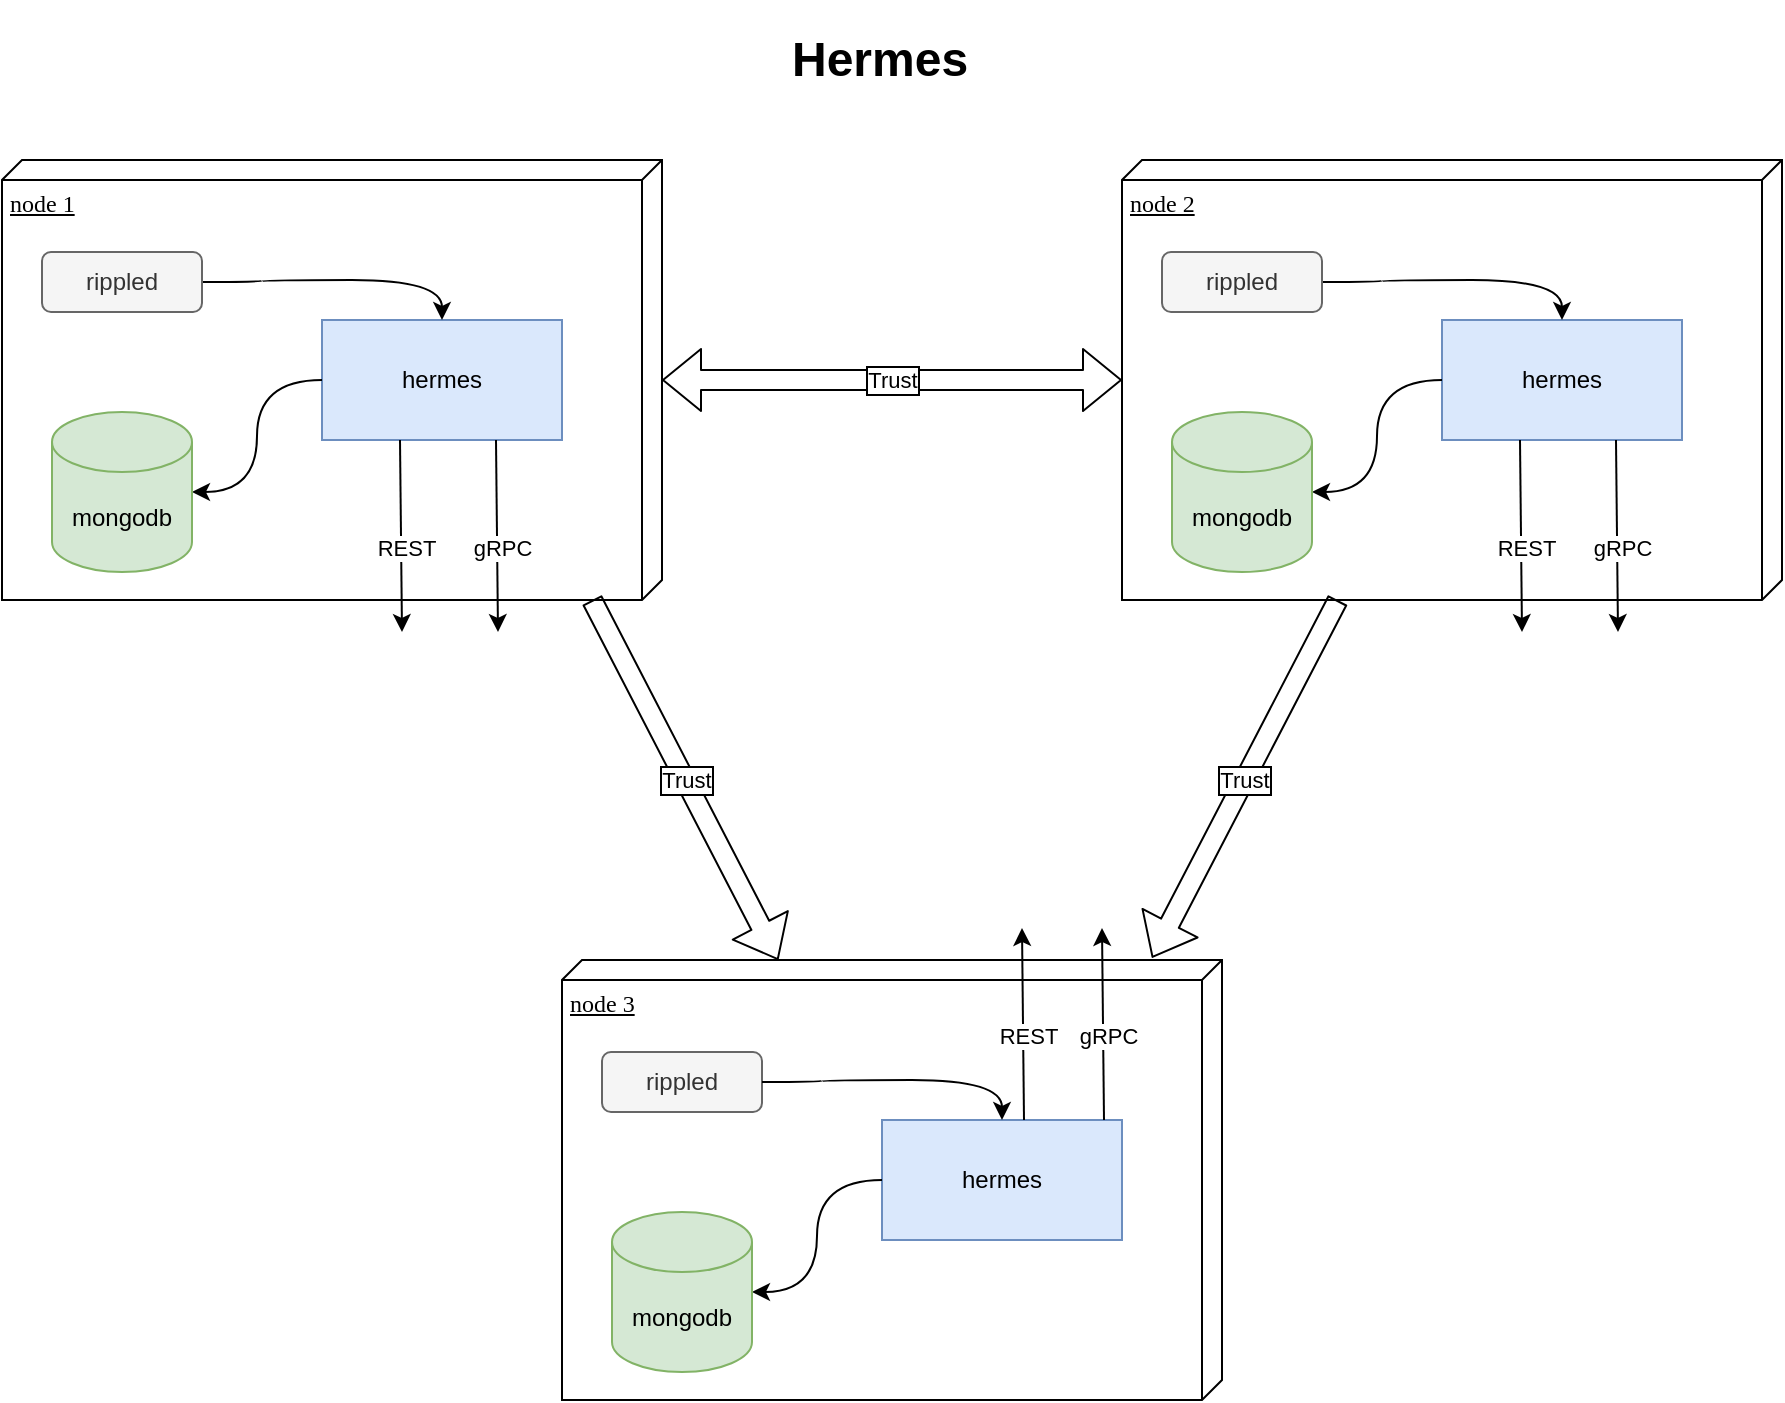 <mxfile version="20.2.5" type="device"><diagram name="Page-1" id="5f0bae14-7c28-e335-631c-24af17079c00"><mxGraphModel dx="2062" dy="1148" grid="1" gridSize="10" guides="1" tooltips="1" connect="1" arrows="1" fold="1" page="1" pageScale="1" pageWidth="1100" pageHeight="850" background="none" math="0" shadow="0"><root><mxCell id="0"/><mxCell id="1" parent="0"/><mxCell id="tYGitvPk__qUcJq6BxYg-1" value="&lt;h1&gt;Hermes&lt;br&gt;&lt;/h1&gt;" style="text;html=1;strokeColor=none;fillColor=none;spacing=5;spacingTop=-20;whiteSpace=wrap;overflow=hidden;rounded=0;" vertex="1" parent="1"><mxGeometry x="430" y="10" width="150" height="30" as="geometry"/></mxCell><mxCell id="tYGitvPk__qUcJq6BxYg-16" value="" style="group;" vertex="1" connectable="0" parent="1"><mxGeometry x="40" y="80" width="330" height="236" as="geometry"/></mxCell><mxCell id="39150e848f15840c-1" value="node 1" style="verticalAlign=top;align=left;spacingTop=8;spacingLeft=2;spacingRight=12;shape=cube;size=10;direction=south;fontStyle=4;html=1;rounded=0;shadow=0;comic=0;labelBackgroundColor=none;strokeWidth=1;fontFamily=Verdana;fontSize=12" parent="tYGitvPk__qUcJq6BxYg-16" vertex="1"><mxGeometry width="330" height="220" as="geometry"/></mxCell><mxCell id="tYGitvPk__qUcJq6BxYg-2" value="hermes" style="rounded=0;whiteSpace=wrap;html=1;fillColor=#dae8fc;strokeColor=#6c8ebf;" vertex="1" parent="tYGitvPk__qUcJq6BxYg-16"><mxGeometry x="160" y="80" width="120" height="60" as="geometry"/></mxCell><mxCell id="tYGitvPk__qUcJq6BxYg-6" style="edgeStyle=orthogonalEdgeStyle;curved=1;orthogonalLoop=1;jettySize=auto;html=1;fontFamily=Helvetica;startArrow=none;startFill=0;endArrow=classic;endFill=1;" edge="1" parent="tYGitvPk__qUcJq6BxYg-16" source="tYGitvPk__qUcJq6BxYg-3" target="tYGitvPk__qUcJq6BxYg-2"><mxGeometry relative="1" as="geometry"/></mxCell><mxCell id="tYGitvPk__qUcJq6BxYg-3" value="&lt;font face=&quot;Helvetica&quot;&gt;rippled&lt;/font&gt;" style="rounded=1;whiteSpace=wrap;html=1;fontFamily=Helvetica;fillColor=#f5f5f5;fontColor=#333333;strokeColor=#666666;" vertex="1" parent="tYGitvPk__qUcJq6BxYg-16"><mxGeometry x="20" y="46" width="80" height="30" as="geometry"/></mxCell><mxCell id="tYGitvPk__qUcJq6BxYg-5" value="" style="edgeStyle=orthogonalEdgeStyle;orthogonalLoop=1;jettySize=auto;html=1;fontFamily=Helvetica;curved=1;startArrow=classic;startFill=1;endArrow=none;endFill=0;" edge="1" parent="tYGitvPk__qUcJq6BxYg-16" source="tYGitvPk__qUcJq6BxYg-4" target="tYGitvPk__qUcJq6BxYg-2"><mxGeometry relative="1" as="geometry"/></mxCell><mxCell id="tYGitvPk__qUcJq6BxYg-4" value="mongodb" style="shape=cylinder3;whiteSpace=wrap;html=1;boundedLbl=1;backgroundOutline=1;size=15;fontFamily=Helvetica;fillColor=#d5e8d4;strokeColor=#82b366;" vertex="1" parent="tYGitvPk__qUcJq6BxYg-16"><mxGeometry x="25" y="126" width="70" height="80" as="geometry"/></mxCell><mxCell id="tYGitvPk__qUcJq6BxYg-7" value="" style="endArrow=classic;html=1;fontFamily=Helvetica;curved=1;labelBorderColor=#000000;" edge="1" parent="tYGitvPk__qUcJq6BxYg-16"><mxGeometry width="50" height="50" relative="1" as="geometry"><mxPoint x="199" y="140" as="sourcePoint"/><mxPoint x="200" y="236" as="targetPoint"/><Array as="points"/></mxGeometry></mxCell><mxCell id="tYGitvPk__qUcJq6BxYg-10" value="REST" style="edgeLabel;html=1;align=center;verticalAlign=middle;resizable=0;points=[];fontFamily=Helvetica;" vertex="1" connectable="0" parent="tYGitvPk__qUcJq6BxYg-7"><mxGeometry x="0.116" y="2" relative="1" as="geometry"><mxPoint as="offset"/></mxGeometry></mxCell><mxCell id="tYGitvPk__qUcJq6BxYg-14" value="" style="endArrow=classic;html=1;fontFamily=Helvetica;curved=1;labelBorderColor=#000000;" edge="1" parent="tYGitvPk__qUcJq6BxYg-16"><mxGeometry width="50" height="50" relative="1" as="geometry"><mxPoint x="247" y="140" as="sourcePoint"/><mxPoint x="248" y="236" as="targetPoint"/><Array as="points"/></mxGeometry></mxCell><mxCell id="tYGitvPk__qUcJq6BxYg-15" value="&lt;div&gt;gRPC&lt;/div&gt;" style="edgeLabel;html=1;align=center;verticalAlign=middle;resizable=0;points=[];fontFamily=Helvetica;" vertex="1" connectable="0" parent="tYGitvPk__qUcJq6BxYg-14"><mxGeometry x="0.116" y="2" relative="1" as="geometry"><mxPoint as="offset"/></mxGeometry></mxCell><mxCell id="tYGitvPk__qUcJq6BxYg-17" value="" style="group" vertex="1" connectable="0" parent="1"><mxGeometry x="600" y="80" width="330" height="236" as="geometry"/></mxCell><mxCell id="tYGitvPk__qUcJq6BxYg-18" value="node 2" style="verticalAlign=top;align=left;spacingTop=8;spacingLeft=2;spacingRight=12;shape=cube;size=10;direction=south;fontStyle=4;html=1;rounded=0;shadow=0;comic=0;labelBackgroundColor=none;strokeWidth=1;fontFamily=Verdana;fontSize=12" vertex="1" parent="tYGitvPk__qUcJq6BxYg-17"><mxGeometry width="330" height="220" as="geometry"/></mxCell><mxCell id="tYGitvPk__qUcJq6BxYg-19" value="hermes" style="rounded=0;whiteSpace=wrap;html=1;fillColor=#dae8fc;strokeColor=#6c8ebf;" vertex="1" parent="tYGitvPk__qUcJq6BxYg-17"><mxGeometry x="160" y="80" width="120" height="60" as="geometry"/></mxCell><mxCell id="tYGitvPk__qUcJq6BxYg-20" style="edgeStyle=orthogonalEdgeStyle;curved=1;orthogonalLoop=1;jettySize=auto;html=1;fontFamily=Helvetica;startArrow=none;startFill=0;endArrow=classic;endFill=1;" edge="1" parent="tYGitvPk__qUcJq6BxYg-17" source="tYGitvPk__qUcJq6BxYg-21" target="tYGitvPk__qUcJq6BxYg-19"><mxGeometry relative="1" as="geometry"/></mxCell><mxCell id="tYGitvPk__qUcJq6BxYg-21" value="&lt;font face=&quot;Helvetica&quot;&gt;rippled&lt;/font&gt;" style="rounded=1;whiteSpace=wrap;html=1;fontFamily=Helvetica;fillColor=#f5f5f5;fontColor=#333333;strokeColor=#666666;" vertex="1" parent="tYGitvPk__qUcJq6BxYg-17"><mxGeometry x="20" y="46" width="80" height="30" as="geometry"/></mxCell><mxCell id="tYGitvPk__qUcJq6BxYg-22" value="" style="edgeStyle=orthogonalEdgeStyle;orthogonalLoop=1;jettySize=auto;html=1;fontFamily=Helvetica;curved=1;startArrow=classic;startFill=1;endArrow=none;endFill=0;" edge="1" parent="tYGitvPk__qUcJq6BxYg-17" source="tYGitvPk__qUcJq6BxYg-23" target="tYGitvPk__qUcJq6BxYg-19"><mxGeometry relative="1" as="geometry"/></mxCell><mxCell id="tYGitvPk__qUcJq6BxYg-23" value="mongodb" style="shape=cylinder3;whiteSpace=wrap;html=1;boundedLbl=1;backgroundOutline=1;size=15;fontFamily=Helvetica;fillColor=#d5e8d4;strokeColor=#82b366;" vertex="1" parent="tYGitvPk__qUcJq6BxYg-17"><mxGeometry x="25" y="126" width="70" height="80" as="geometry"/></mxCell><mxCell id="tYGitvPk__qUcJq6BxYg-24" value="" style="endArrow=classic;html=1;fontFamily=Helvetica;curved=1;labelBorderColor=#000000;" edge="1" parent="tYGitvPk__qUcJq6BxYg-17"><mxGeometry width="50" height="50" relative="1" as="geometry"><mxPoint x="199" y="140" as="sourcePoint"/><mxPoint x="200" y="236" as="targetPoint"/><Array as="points"/></mxGeometry></mxCell><mxCell id="tYGitvPk__qUcJq6BxYg-25" value="REST" style="edgeLabel;html=1;align=center;verticalAlign=middle;resizable=0;points=[];fontFamily=Helvetica;" vertex="1" connectable="0" parent="tYGitvPk__qUcJq6BxYg-24"><mxGeometry x="0.116" y="2" relative="1" as="geometry"><mxPoint as="offset"/></mxGeometry></mxCell><mxCell id="tYGitvPk__qUcJq6BxYg-26" value="" style="endArrow=classic;html=1;fontFamily=Helvetica;curved=1;labelBorderColor=#000000;" edge="1" parent="tYGitvPk__qUcJq6BxYg-17"><mxGeometry width="50" height="50" relative="1" as="geometry"><mxPoint x="247" y="140" as="sourcePoint"/><mxPoint x="248" y="236" as="targetPoint"/><Array as="points"/></mxGeometry></mxCell><mxCell id="tYGitvPk__qUcJq6BxYg-27" value="&lt;div&gt;gRPC&lt;/div&gt;" style="edgeLabel;html=1;align=center;verticalAlign=middle;resizable=0;points=[];fontFamily=Helvetica;" vertex="1" connectable="0" parent="tYGitvPk__qUcJq6BxYg-26"><mxGeometry x="0.116" y="2" relative="1" as="geometry"><mxPoint as="offset"/></mxGeometry></mxCell><mxCell id="tYGitvPk__qUcJq6BxYg-39" value="" style="group" vertex="1" connectable="0" parent="1"><mxGeometry x="320" y="464" width="330" height="236" as="geometry"/></mxCell><mxCell id="tYGitvPk__qUcJq6BxYg-29" value="node 3" style="verticalAlign=top;align=left;spacingTop=8;spacingLeft=2;spacingRight=12;shape=cube;size=10;direction=south;fontStyle=4;html=1;rounded=0;shadow=0;comic=0;labelBackgroundColor=none;strokeWidth=1;fontFamily=Verdana;fontSize=12" vertex="1" parent="tYGitvPk__qUcJq6BxYg-39"><mxGeometry y="16" width="330" height="220" as="geometry"/></mxCell><mxCell id="tYGitvPk__qUcJq6BxYg-30" value="hermes" style="rounded=0;whiteSpace=wrap;html=1;fillColor=#dae8fc;strokeColor=#6c8ebf;" vertex="1" parent="tYGitvPk__qUcJq6BxYg-39"><mxGeometry x="160" y="96" width="120" height="60" as="geometry"/></mxCell><mxCell id="tYGitvPk__qUcJq6BxYg-32" value="&lt;font face=&quot;Helvetica&quot;&gt;rippled&lt;/font&gt;" style="rounded=1;whiteSpace=wrap;html=1;fontFamily=Helvetica;fillColor=#f5f5f5;fontColor=#333333;strokeColor=#666666;" vertex="1" parent="tYGitvPk__qUcJq6BxYg-39"><mxGeometry x="20" y="62" width="80" height="30" as="geometry"/></mxCell><mxCell id="tYGitvPk__qUcJq6BxYg-33" value="" style="edgeStyle=orthogonalEdgeStyle;orthogonalLoop=1;jettySize=auto;html=1;fontFamily=Helvetica;curved=1;startArrow=classic;startFill=1;endArrow=none;endFill=0;" edge="1" parent="tYGitvPk__qUcJq6BxYg-39" source="tYGitvPk__qUcJq6BxYg-34" target="tYGitvPk__qUcJq6BxYg-30"><mxGeometry relative="1" as="geometry"/></mxCell><mxCell id="tYGitvPk__qUcJq6BxYg-34" value="mongodb" style="shape=cylinder3;whiteSpace=wrap;html=1;boundedLbl=1;backgroundOutline=1;size=15;fontFamily=Helvetica;fillColor=#d5e8d4;strokeColor=#82b366;" vertex="1" parent="tYGitvPk__qUcJq6BxYg-39"><mxGeometry x="25" y="142" width="70" height="80" as="geometry"/></mxCell><mxCell id="tYGitvPk__qUcJq6BxYg-35" value="" style="endArrow=none;html=1;fontFamily=Helvetica;curved=1;labelBorderColor=#000000;startArrow=classic;startFill=1;endFill=0;" edge="1" parent="tYGitvPk__qUcJq6BxYg-39"><mxGeometry width="50" height="50" relative="1" as="geometry"><mxPoint x="230" as="sourcePoint"/><mxPoint x="231" y="96" as="targetPoint"/><Array as="points"/></mxGeometry></mxCell><mxCell id="tYGitvPk__qUcJq6BxYg-36" value="REST" style="edgeLabel;html=1;align=center;verticalAlign=middle;resizable=0;points=[];fontFamily=Helvetica;" vertex="1" connectable="0" parent="tYGitvPk__qUcJq6BxYg-35"><mxGeometry x="0.116" y="2" relative="1" as="geometry"><mxPoint as="offset"/></mxGeometry></mxCell><mxCell id="tYGitvPk__qUcJq6BxYg-37" value="" style="endArrow=none;html=1;fontFamily=Helvetica;curved=1;labelBorderColor=#000000;startArrow=classic;startFill=1;endFill=0;" edge="1" parent="tYGitvPk__qUcJq6BxYg-39"><mxGeometry width="50" height="50" relative="1" as="geometry"><mxPoint x="270" as="sourcePoint"/><mxPoint x="271" y="96" as="targetPoint"/><Array as="points"/></mxGeometry></mxCell><mxCell id="tYGitvPk__qUcJq6BxYg-38" value="&lt;div&gt;gRPC&lt;/div&gt;" style="edgeLabel;html=1;align=center;verticalAlign=middle;resizable=0;points=[];fontFamily=Helvetica;" vertex="1" connectable="0" parent="tYGitvPk__qUcJq6BxYg-37"><mxGeometry x="0.116" y="2" relative="1" as="geometry"><mxPoint as="offset"/></mxGeometry></mxCell><mxCell id="tYGitvPk__qUcJq6BxYg-31" style="edgeStyle=orthogonalEdgeStyle;curved=1;orthogonalLoop=1;jettySize=auto;html=1;fontFamily=Helvetica;startArrow=none;startFill=0;endArrow=classic;endFill=1;" edge="1" parent="tYGitvPk__qUcJq6BxYg-39" source="tYGitvPk__qUcJq6BxYg-32" target="tYGitvPk__qUcJq6BxYg-30"><mxGeometry relative="1" as="geometry"/></mxCell><mxCell id="tYGitvPk__qUcJq6BxYg-40" value="Trust" style="shape=flexArrow;endArrow=classic;html=1;labelBorderColor=#000000;fontFamily=Helvetica;startArrow=block;" edge="1" parent="1" source="39150e848f15840c-1" target="tYGitvPk__qUcJq6BxYg-18"><mxGeometry width="50" height="50" relative="1" as="geometry"><mxPoint x="520" y="470" as="sourcePoint"/><mxPoint x="570" y="420" as="targetPoint"/></mxGeometry></mxCell><mxCell id="tYGitvPk__qUcJq6BxYg-41" value="&lt;div&gt;Trust&lt;/div&gt;" style="shape=flexArrow;endArrow=classic;html=1;labelBorderColor=#000000;fontFamily=Helvetica;curved=1;exitX=1;exitY=0.106;exitDx=0;exitDy=0;exitPerimeter=0;" edge="1" parent="1" source="39150e848f15840c-1" target="tYGitvPk__qUcJq6BxYg-29"><mxGeometry width="50" height="50" relative="1" as="geometry"><mxPoint x="520" y="460" as="sourcePoint"/><mxPoint x="570" y="420" as="targetPoint"/></mxGeometry></mxCell><mxCell id="tYGitvPk__qUcJq6BxYg-42" value="Trust" style="shape=flexArrow;endArrow=classic;html=1;labelBorderColor=#000000;fontFamily=Helvetica;curved=1;entryX=-0.005;entryY=0.106;entryDx=0;entryDy=0;entryPerimeter=0;" edge="1" parent="1" source="tYGitvPk__qUcJq6BxYg-18" target="tYGitvPk__qUcJq6BxYg-29"><mxGeometry width="50" height="50" relative="1" as="geometry"><mxPoint x="520" y="470" as="sourcePoint"/><mxPoint x="570" y="420" as="targetPoint"/></mxGeometry></mxCell></root></mxGraphModel></diagram></mxfile>